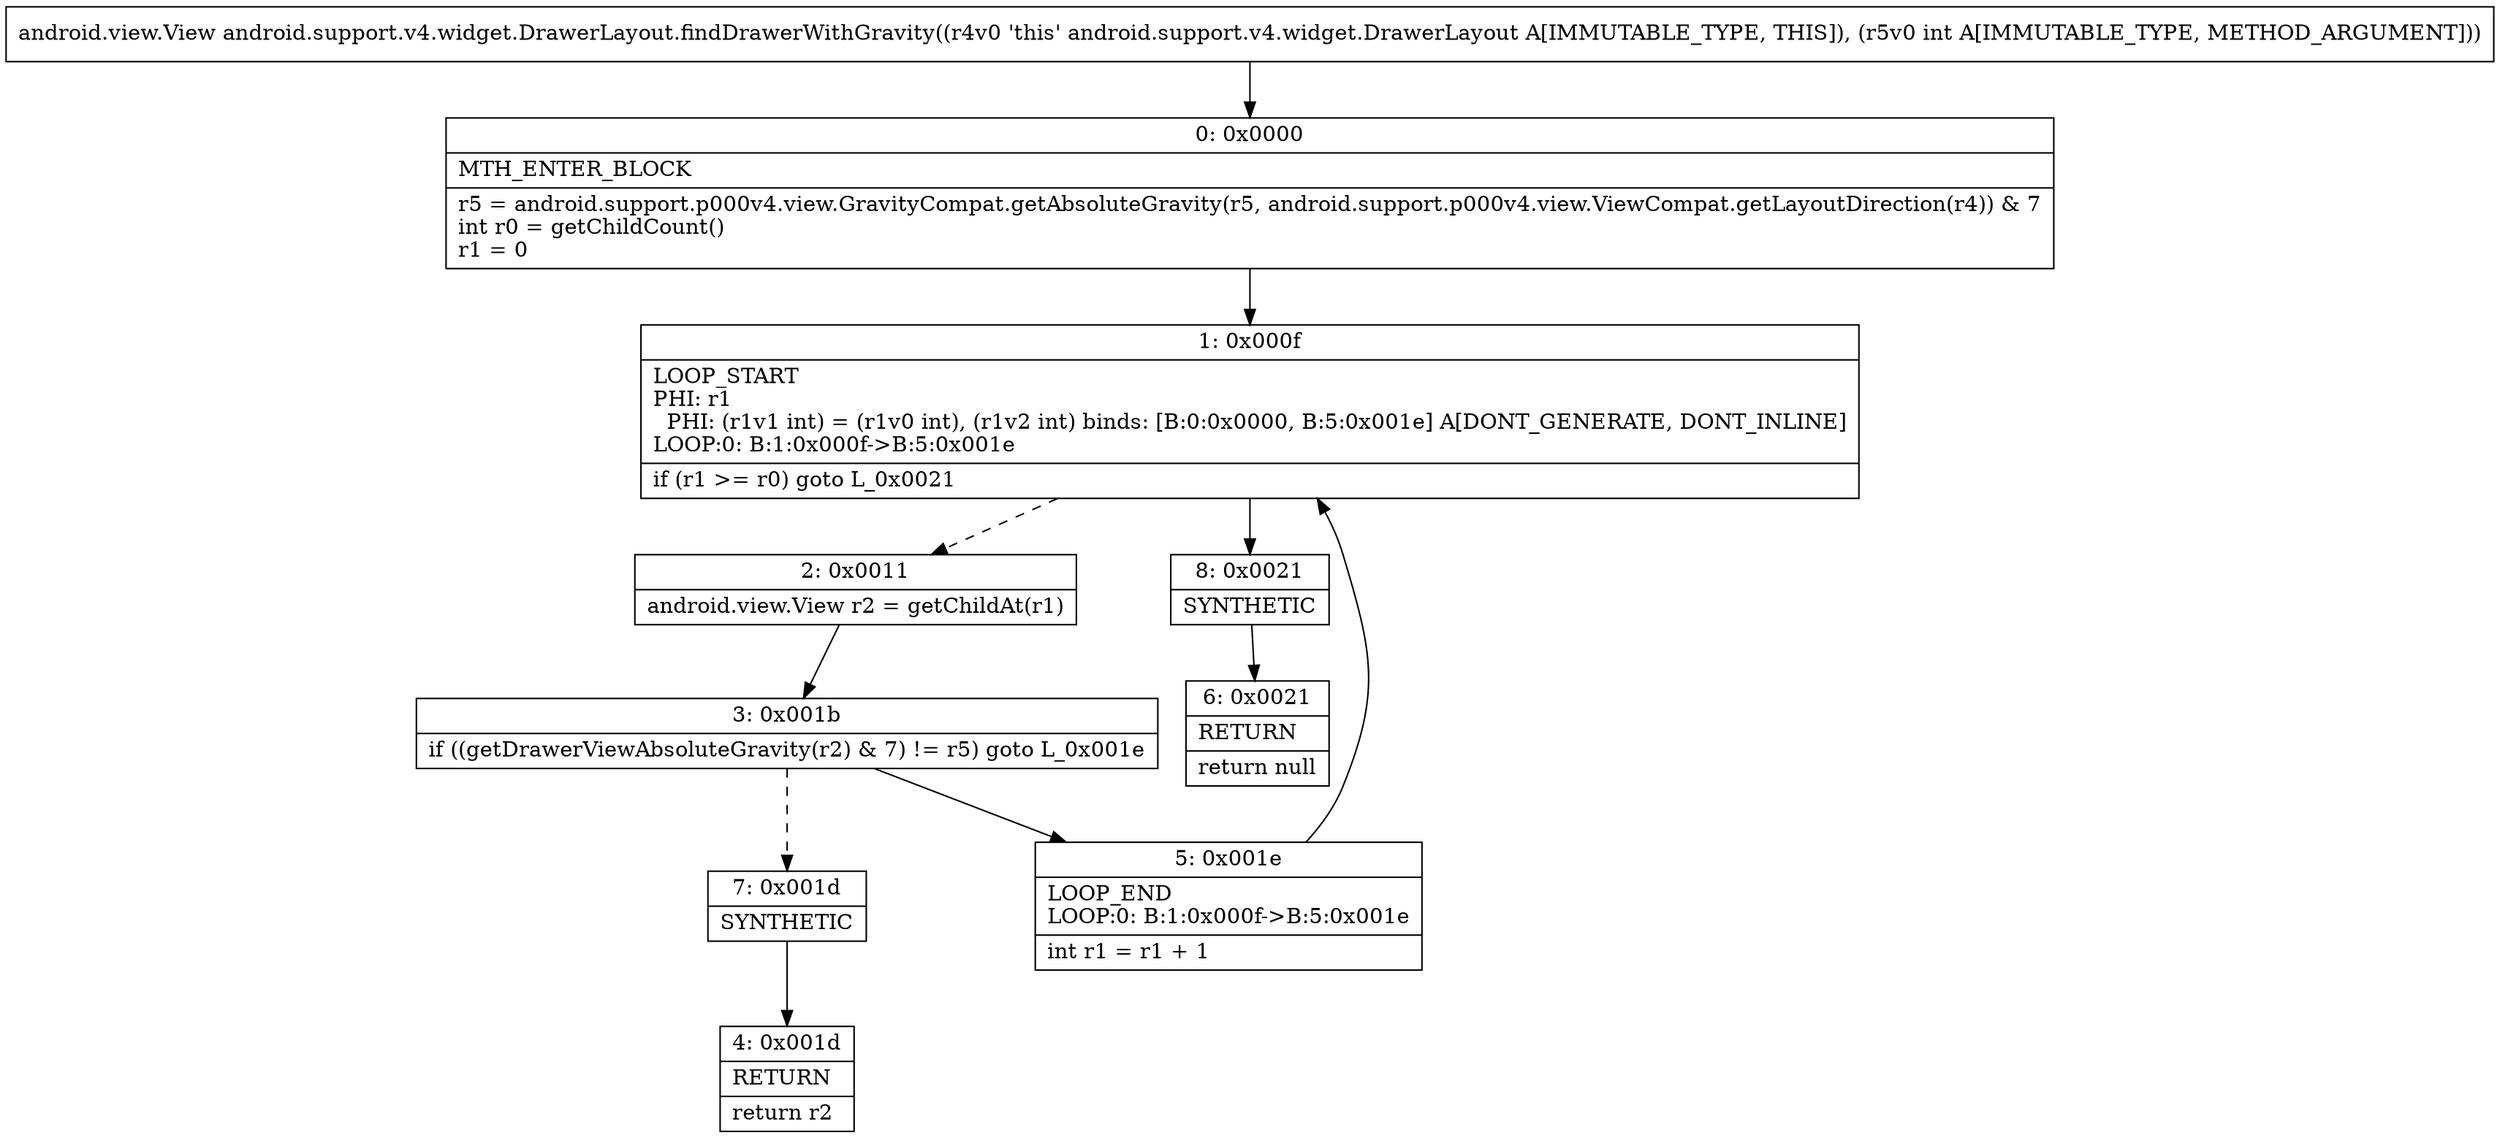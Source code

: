 digraph "CFG forandroid.support.v4.widget.DrawerLayout.findDrawerWithGravity(I)Landroid\/view\/View;" {
Node_0 [shape=record,label="{0\:\ 0x0000|MTH_ENTER_BLOCK\l|r5 = android.support.p000v4.view.GravityCompat.getAbsoluteGravity(r5, android.support.p000v4.view.ViewCompat.getLayoutDirection(r4)) & 7\lint r0 = getChildCount()\lr1 = 0\l}"];
Node_1 [shape=record,label="{1\:\ 0x000f|LOOP_START\lPHI: r1 \l  PHI: (r1v1 int) = (r1v0 int), (r1v2 int) binds: [B:0:0x0000, B:5:0x001e] A[DONT_GENERATE, DONT_INLINE]\lLOOP:0: B:1:0x000f\-\>B:5:0x001e\l|if (r1 \>= r0) goto L_0x0021\l}"];
Node_2 [shape=record,label="{2\:\ 0x0011|android.view.View r2 = getChildAt(r1)\l}"];
Node_3 [shape=record,label="{3\:\ 0x001b|if ((getDrawerViewAbsoluteGravity(r2) & 7) != r5) goto L_0x001e\l}"];
Node_4 [shape=record,label="{4\:\ 0x001d|RETURN\l|return r2\l}"];
Node_5 [shape=record,label="{5\:\ 0x001e|LOOP_END\lLOOP:0: B:1:0x000f\-\>B:5:0x001e\l|int r1 = r1 + 1\l}"];
Node_6 [shape=record,label="{6\:\ 0x0021|RETURN\l|return null\l}"];
Node_7 [shape=record,label="{7\:\ 0x001d|SYNTHETIC\l}"];
Node_8 [shape=record,label="{8\:\ 0x0021|SYNTHETIC\l}"];
MethodNode[shape=record,label="{android.view.View android.support.v4.widget.DrawerLayout.findDrawerWithGravity((r4v0 'this' android.support.v4.widget.DrawerLayout A[IMMUTABLE_TYPE, THIS]), (r5v0 int A[IMMUTABLE_TYPE, METHOD_ARGUMENT])) }"];
MethodNode -> Node_0;
Node_0 -> Node_1;
Node_1 -> Node_2[style=dashed];
Node_1 -> Node_8;
Node_2 -> Node_3;
Node_3 -> Node_5;
Node_3 -> Node_7[style=dashed];
Node_5 -> Node_1;
Node_7 -> Node_4;
Node_8 -> Node_6;
}


